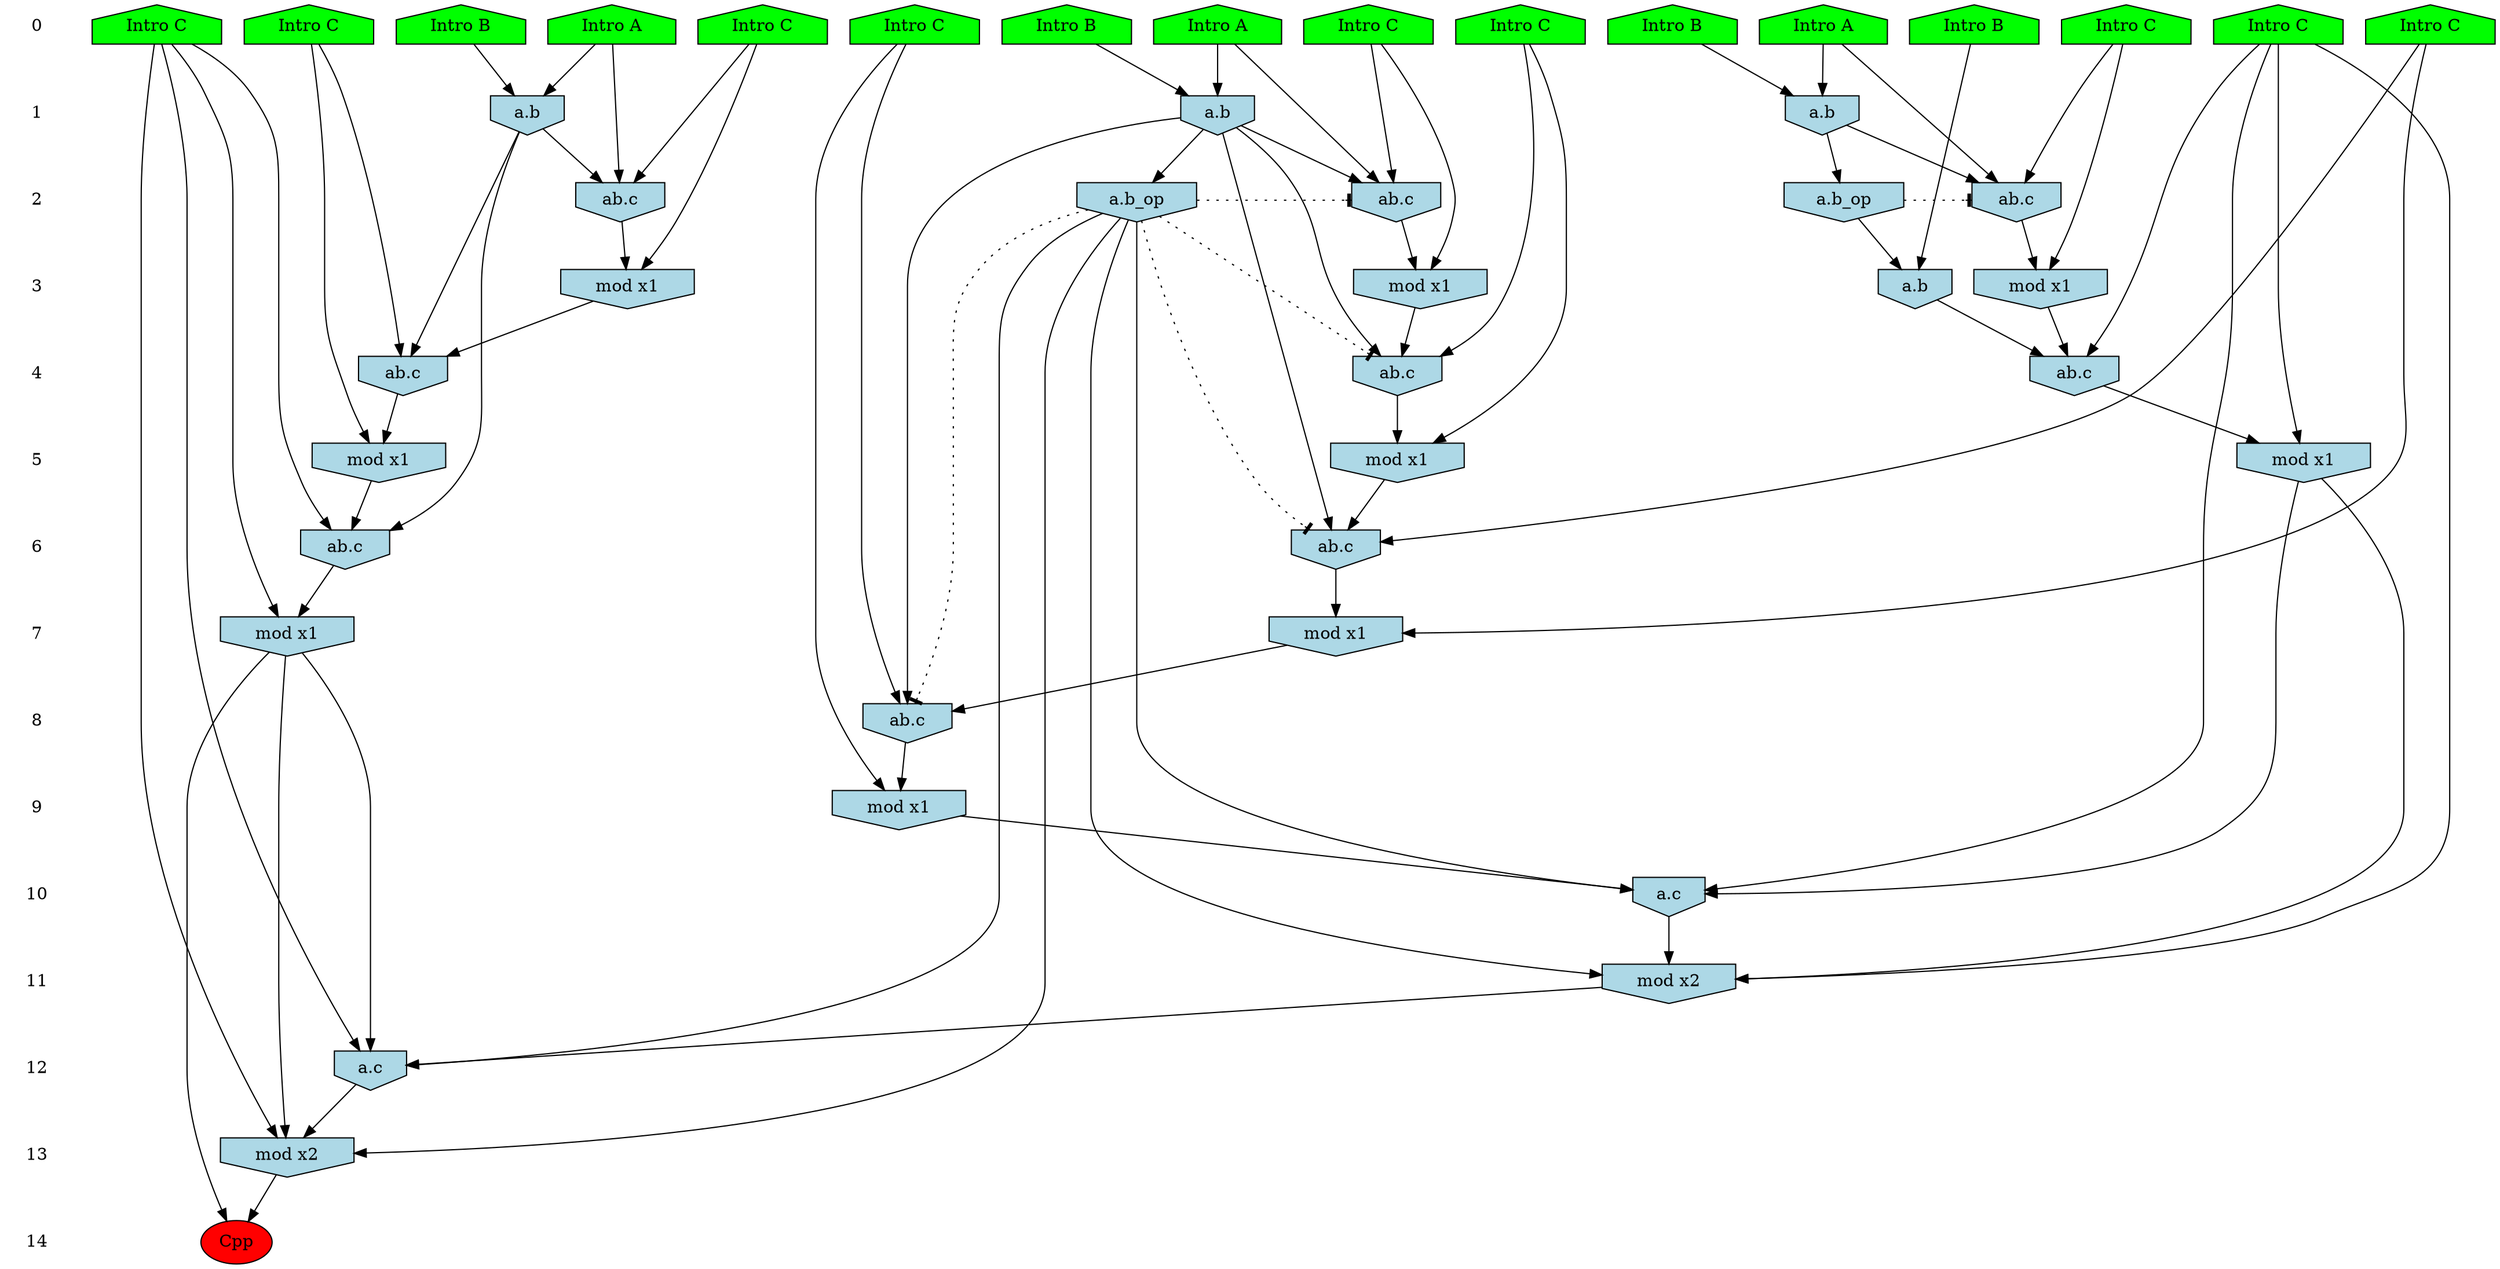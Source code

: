/* Compression of 1 causal flows obtained in average at 2.015437E+01 t.u */
/* Compressed causal flows were: [3733] */
digraph G{
 ranksep=.5 ; 
{ rank = same ; "0" [shape=plaintext] ; node_1 [label ="Intro A", shape=house, style=filled, fillcolor=green] ;
node_2 [label ="Intro B", shape=house, style=filled, fillcolor=green] ;
node_3 [label ="Intro B", shape=house, style=filled, fillcolor=green] ;
node_4 [label ="Intro B", shape=house, style=filled, fillcolor=green] ;
node_5 [label ="Intro A", shape=house, style=filled, fillcolor=green] ;
node_6 [label ="Intro A", shape=house, style=filled, fillcolor=green] ;
node_7 [label ="Intro B", shape=house, style=filled, fillcolor=green] ;
node_8 [label ="Intro C", shape=house, style=filled, fillcolor=green] ;
node_9 [label ="Intro C", shape=house, style=filled, fillcolor=green] ;
node_10 [label ="Intro C", shape=house, style=filled, fillcolor=green] ;
node_11 [label ="Intro C", shape=house, style=filled, fillcolor=green] ;
node_12 [label ="Intro C", shape=house, style=filled, fillcolor=green] ;
node_13 [label ="Intro C", shape=house, style=filled, fillcolor=green] ;
node_14 [label ="Intro C", shape=house, style=filled, fillcolor=green] ;
node_15 [label ="Intro C", shape=house, style=filled, fillcolor=green] ;
node_16 [label ="Intro C", shape=house, style=filled, fillcolor=green] ;
}
{ rank = same ; "1" [shape=plaintext] ; node_17 [label="a.b", shape=invhouse, style=filled, fillcolor = lightblue] ;
node_20 [label="a.b", shape=invhouse, style=filled, fillcolor = lightblue] ;
node_23 [label="a.b", shape=invhouse, style=filled, fillcolor = lightblue] ;
}
{ rank = same ; "2" [shape=plaintext] ; node_18 [label="ab.c", shape=invhouse, style=filled, fillcolor = lightblue] ;
node_21 [label="ab.c", shape=invhouse, style=filled, fillcolor = lightblue] ;
node_26 [label="ab.c", shape=invhouse, style=filled, fillcolor = lightblue] ;
node_27 [label="a.b_op", shape=invhouse, style=filled, fillcolor = lightblue] ;
node_39 [label="a.b_op", shape=invhouse, style=filled, fillcolor = lightblue] ;
}
{ rank = same ; "3" [shape=plaintext] ; node_19 [label="mod x1", shape=invhouse, style=filled, fillcolor = lightblue] ;
node_22 [label="mod x1", shape=invhouse, style=filled, fillcolor = lightblue] ;
node_28 [label="mod x1", shape=invhouse, style=filled, fillcolor = lightblue] ;
node_36 [label="a.b", shape=invhouse, style=filled, fillcolor = lightblue] ;
}
{ rank = same ; "4" [shape=plaintext] ; node_24 [label="ab.c", shape=invhouse, style=filled, fillcolor = lightblue] ;
node_30 [label="ab.c", shape=invhouse, style=filled, fillcolor = lightblue] ;
node_38 [label="ab.c", shape=invhouse, style=filled, fillcolor = lightblue] ;
}
{ rank = same ; "5" [shape=plaintext] ; node_25 [label="mod x1", shape=invhouse, style=filled, fillcolor = lightblue] ;
node_31 [label="mod x1", shape=invhouse, style=filled, fillcolor = lightblue] ;
node_40 [label="mod x1", shape=invhouse, style=filled, fillcolor = lightblue] ;
}
{ rank = same ; "6" [shape=plaintext] ; node_29 [label="ab.c", shape=invhouse, style=filled, fillcolor = lightblue] ;
node_34 [label="ab.c", shape=invhouse, style=filled, fillcolor = lightblue] ;
}
{ rank = same ; "7" [shape=plaintext] ; node_32 [label="mod x1", shape=invhouse, style=filled, fillcolor = lightblue] ;
node_35 [label="mod x1", shape=invhouse, style=filled, fillcolor = lightblue] ;
}
{ rank = same ; "8" [shape=plaintext] ; node_33 [label="ab.c", shape=invhouse, style=filled, fillcolor = lightblue] ;
}
{ rank = same ; "9" [shape=plaintext] ; node_37 [label="mod x1", shape=invhouse, style=filled, fillcolor = lightblue] ;
}
{ rank = same ; "10" [shape=plaintext] ; node_41 [label="a.c", shape=invhouse, style=filled, fillcolor = lightblue] ;
}
{ rank = same ; "11" [shape=plaintext] ; node_42 [label="mod x2", shape=invhouse, style=filled, fillcolor = lightblue] ;
}
{ rank = same ; "12" [shape=plaintext] ; node_43 [label="a.c", shape=invhouse, style=filled, fillcolor = lightblue] ;
}
{ rank = same ; "13" [shape=plaintext] ; node_44 [label="mod x2", shape=invhouse, style=filled, fillcolor = lightblue] ;
}
{ rank = same ; "14" [shape=plaintext] ; node_45 [label ="Cpp", style=filled, fillcolor=red] ;
}
"0" -> "1" [style="invis"]; 
"1" -> "2" [style="invis"]; 
"2" -> "3" [style="invis"]; 
"3" -> "4" [style="invis"]; 
"4" -> "5" [style="invis"]; 
"5" -> "6" [style="invis"]; 
"6" -> "7" [style="invis"]; 
"7" -> "8" [style="invis"]; 
"8" -> "9" [style="invis"]; 
"9" -> "10" [style="invis"]; 
"10" -> "11" [style="invis"]; 
"11" -> "12" [style="invis"]; 
"12" -> "13" [style="invis"]; 
"13" -> "14" [style="invis"]; 
node_1 -> node_17
node_2 -> node_17
node_1 -> node_18
node_10 -> node_18
node_17 -> node_18
node_10 -> node_19
node_18 -> node_19
node_5 -> node_20
node_7 -> node_20
node_5 -> node_21
node_14 -> node_21
node_20 -> node_21
node_14 -> node_22
node_21 -> node_22
node_4 -> node_23
node_6 -> node_23
node_8 -> node_24
node_20 -> node_24
node_22 -> node_24
node_8 -> node_25
node_24 -> node_25
node_6 -> node_26
node_13 -> node_26
node_23 -> node_26
node_17 -> node_27
node_13 -> node_28
node_26 -> node_28
node_9 -> node_29
node_20 -> node_29
node_25 -> node_29
node_11 -> node_30
node_23 -> node_30
node_28 -> node_30
node_11 -> node_31
node_30 -> node_31
node_9 -> node_32
node_29 -> node_32
node_15 -> node_33
node_20 -> node_33
node_32 -> node_33
node_16 -> node_34
node_23 -> node_34
node_31 -> node_34
node_16 -> node_35
node_34 -> node_35
node_3 -> node_36
node_27 -> node_36
node_15 -> node_37
node_33 -> node_37
node_12 -> node_38
node_19 -> node_38
node_36 -> node_38
node_20 -> node_39
node_12 -> node_40
node_38 -> node_40
node_12 -> node_41
node_37 -> node_41
node_39 -> node_41
node_40 -> node_41
node_12 -> node_42
node_39 -> node_42
node_40 -> node_42
node_41 -> node_42
node_16 -> node_43
node_35 -> node_43
node_39 -> node_43
node_42 -> node_43
node_16 -> node_44
node_35 -> node_44
node_39 -> node_44
node_43 -> node_44
node_35 -> node_45
node_44 -> node_45
node_27 -> node_18 [style=dotted, arrowhead = tee] 
node_39 -> node_33 [style=dotted, arrowhead = tee] 
node_39 -> node_29 [style=dotted, arrowhead = tee] 
node_39 -> node_24 [style=dotted, arrowhead = tee] 
node_39 -> node_21 [style=dotted, arrowhead = tee] 
}
/*
 Dot generation time: 0.000199
*/